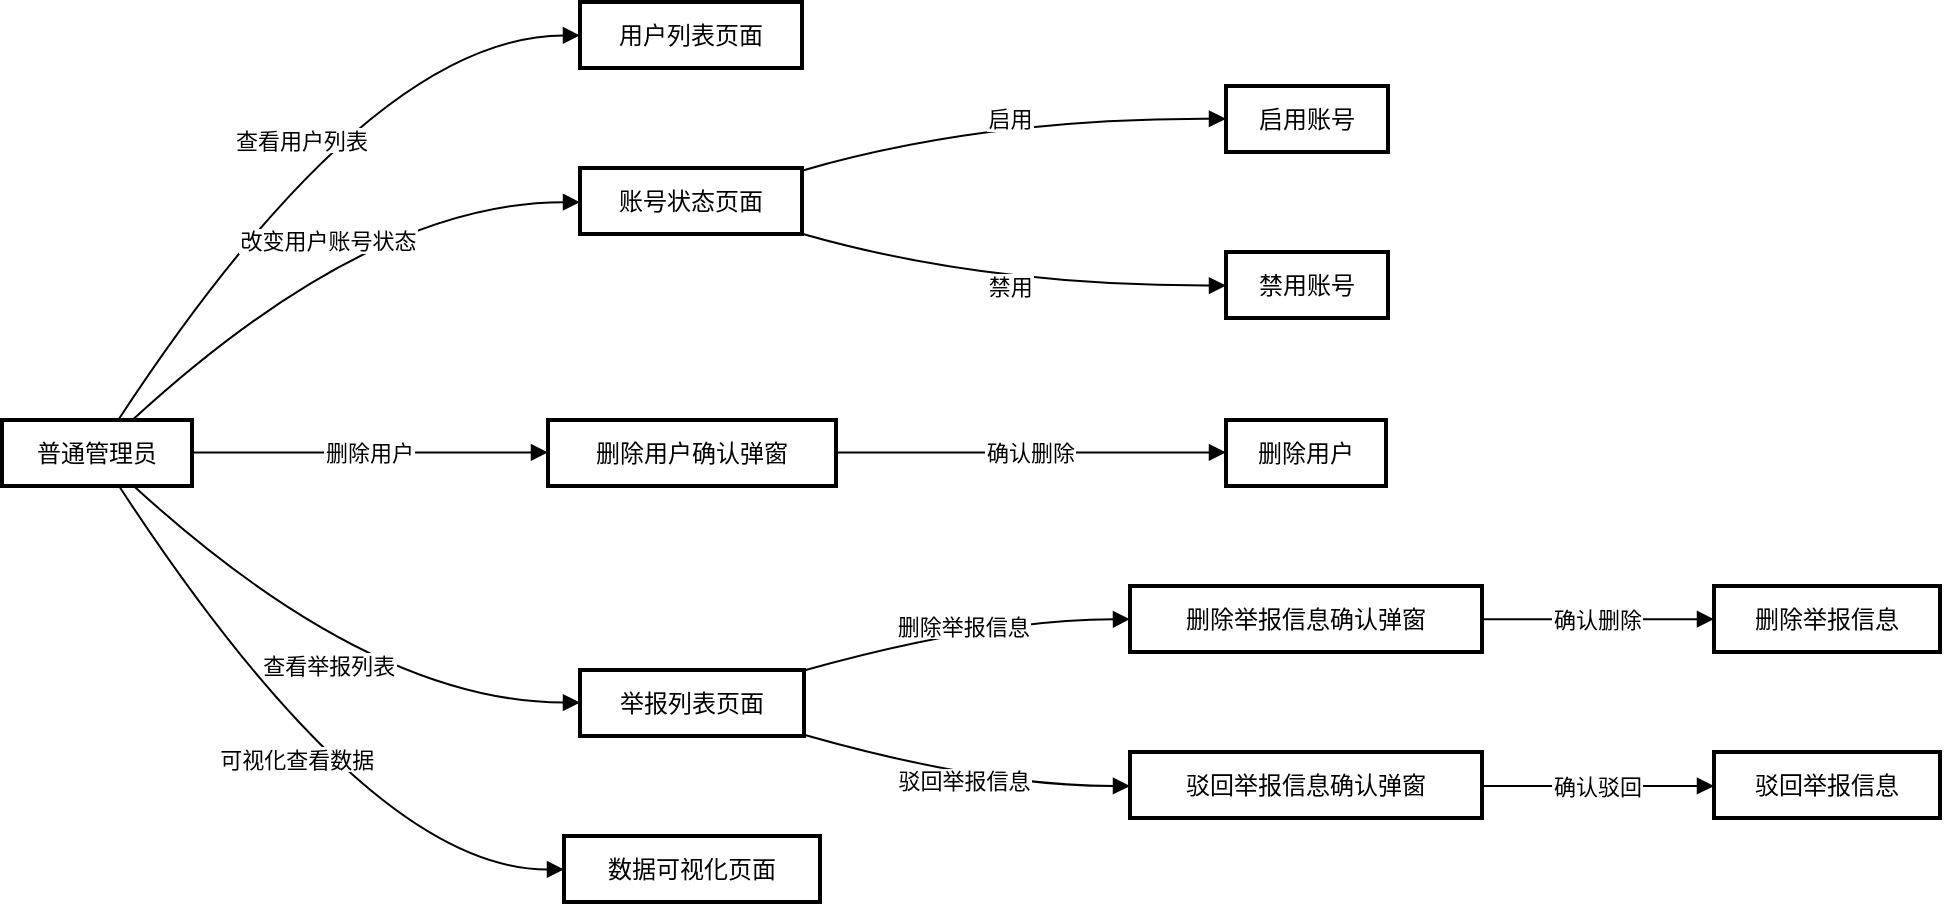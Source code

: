 <mxfile version="21.1.4" type="github">
  <diagram name="第 1 页" id="dePCIm8TlvHJUc36089S">
    <mxGraphModel>
      <root>
        <mxCell id="0" />
        <mxCell id="1" parent="0" />
        <mxCell id="2" value="普通管理员" style="whiteSpace=wrap;strokeWidth=2;" vertex="1" parent="1">
          <mxGeometry y="209" width="95" height="33" as="geometry" />
        </mxCell>
        <mxCell id="3" value="用户列表页面" style="whiteSpace=wrap;strokeWidth=2;" vertex="1" parent="1">
          <mxGeometry x="289" width="111" height="33" as="geometry" />
        </mxCell>
        <mxCell id="4" value="账号状态页面" style="whiteSpace=wrap;strokeWidth=2;" vertex="1" parent="1">
          <mxGeometry x="289" y="83" width="111" height="33" as="geometry" />
        </mxCell>
        <mxCell id="5" value="启用账号" style="whiteSpace=wrap;strokeWidth=2;" vertex="1" parent="1">
          <mxGeometry x="612" y="42" width="81" height="33" as="geometry" />
        </mxCell>
        <mxCell id="6" value="禁用账号" style="whiteSpace=wrap;strokeWidth=2;" vertex="1" parent="1">
          <mxGeometry x="612" y="125" width="81" height="33" as="geometry" />
        </mxCell>
        <mxCell id="7" value="删除用户确认弹窗" style="whiteSpace=wrap;strokeWidth=2;" vertex="1" parent="1">
          <mxGeometry x="273" y="209" width="144" height="33" as="geometry" />
        </mxCell>
        <mxCell id="8" value="删除用户" style="whiteSpace=wrap;strokeWidth=2;" vertex="1" parent="1">
          <mxGeometry x="612" y="209" width="80" height="33" as="geometry" />
        </mxCell>
        <mxCell id="9" value="举报列表页面" style="whiteSpace=wrap;strokeWidth=2;" vertex="1" parent="1">
          <mxGeometry x="289" y="334" width="112" height="33" as="geometry" />
        </mxCell>
        <mxCell id="10" value="删除举报信息确认弹窗" style="whiteSpace=wrap;strokeWidth=2;" vertex="1" parent="1">
          <mxGeometry x="564" y="292" width="176" height="33" as="geometry" />
        </mxCell>
        <mxCell id="11" value="删除举报信息" style="whiteSpace=wrap;strokeWidth=2;" vertex="1" parent="1">
          <mxGeometry x="856" y="292" width="113" height="33" as="geometry" />
        </mxCell>
        <mxCell id="12" value="驳回举报信息确认弹窗" style="whiteSpace=wrap;strokeWidth=2;" vertex="1" parent="1">
          <mxGeometry x="564" y="375" width="176" height="33" as="geometry" />
        </mxCell>
        <mxCell id="13" value="驳回举报信息" style="whiteSpace=wrap;strokeWidth=2;" vertex="1" parent="1">
          <mxGeometry x="856" y="375" width="113" height="33" as="geometry" />
        </mxCell>
        <mxCell id="14" value="数据可视化页面" style="whiteSpace=wrap;strokeWidth=2;" vertex="1" parent="1">
          <mxGeometry x="281" y="417" width="128" height="33" as="geometry" />
        </mxCell>
        <mxCell id="15" value="查看用户列表" style="curved=1;startArrow=none;endArrow=block;exitX=0.615;exitY=-0.015;entryX=0.004;entryY=0.506;" edge="1" parent="1" source="2" target="3">
          <mxGeometry relative="1" as="geometry">
            <Array as="points">
              <mxPoint x="184" y="17" />
            </Array>
          </mxGeometry>
        </mxCell>
        <mxCell id="16" value="改变用户账号状态" style="curved=1;startArrow=none;endArrow=block;exitX=0.692;exitY=-0.015;entryX=0.004;entryY=0.518;" edge="1" parent="1" source="2" target="4">
          <mxGeometry relative="1" as="geometry">
            <Array as="points">
              <mxPoint x="184" y="100" />
            </Array>
          </mxGeometry>
        </mxCell>
        <mxCell id="17" value="启用" style="curved=1;startArrow=none;endArrow=block;exitX=1.004;exitY=0.037;entryX=4.71e-8;entryY=0.497;" edge="1" parent="1" source="4" target="5">
          <mxGeometry relative="1" as="geometry">
            <Array as="points">
              <mxPoint x="491" y="58" />
            </Array>
          </mxGeometry>
        </mxCell>
        <mxCell id="18" value="禁用" style="curved=1;startArrow=none;endArrow=block;exitX=1.004;exitY=1.0;entryX=4.71e-8;entryY=0.509;" edge="1" parent="1" source="4" target="6">
          <mxGeometry relative="1" as="geometry">
            <Array as="points">
              <mxPoint x="491" y="142" />
            </Array>
          </mxGeometry>
        </mxCell>
        <mxCell id="19" value="删除用户" style="curved=1;startArrow=none;endArrow=block;exitX=1;exitY=0.491;entryX=0;entryY=0.491;" edge="1" parent="1" source="2" target="7">
          <mxGeometry relative="1" as="geometry">
            <Array as="points" />
          </mxGeometry>
        </mxCell>
        <mxCell id="20" value="确认删除" style="curved=1;startArrow=none;endArrow=block;exitX=0.999;exitY=0.491;entryX=0.005;entryY=0.491;" edge="1" parent="1" source="7" target="8">
          <mxGeometry relative="1" as="geometry">
            <Array as="points" />
          </mxGeometry>
        </mxCell>
        <mxCell id="21" value="查看举报列表" style="curved=1;startArrow=none;endArrow=block;exitX=0.692;exitY=0.997;entryX=0;entryY=0.494;" edge="1" parent="1" source="2" target="9">
          <mxGeometry relative="1" as="geometry">
            <Array as="points">
              <mxPoint x="184" y="350" />
            </Array>
          </mxGeometry>
        </mxCell>
        <mxCell id="22" value="删除举报信息" style="curved=1;startArrow=none;endArrow=block;exitX=0.998;exitY=0.009;entryX=0.002;entryY=0.503;" edge="1" parent="1" source="9" target="10">
          <mxGeometry relative="1" as="geometry">
            <Array as="points">
              <mxPoint x="491" y="309" />
            </Array>
          </mxGeometry>
        </mxCell>
        <mxCell id="23" value="确认删除" style="curved=1;startArrow=none;endArrow=block;exitX=1.001;exitY=0.503;entryX=-0.002;entryY=0.503;" edge="1" parent="1" source="10" target="11">
          <mxGeometry relative="1" as="geometry">
            <Array as="points" />
          </mxGeometry>
        </mxCell>
        <mxCell id="24" value="驳回举报信息" style="curved=1;startArrow=none;endArrow=block;exitX=0.998;exitY=0.979;entryX=0.002;entryY=0.515;" edge="1" parent="1" source="9" target="12">
          <mxGeometry relative="1" as="geometry">
            <Array as="points">
              <mxPoint x="491" y="392" />
            </Array>
          </mxGeometry>
        </mxCell>
        <mxCell id="25" value="确认驳回" style="curved=1;startArrow=none;endArrow=block;exitX=1.001;exitY=0.515;entryX=-0.002;entryY=0.515;" edge="1" parent="1" source="12" target="13">
          <mxGeometry relative="1" as="geometry">
            <Array as="points" />
          </mxGeometry>
        </mxCell>
        <mxCell id="26" value="可视化查看数据" style="curved=1;startArrow=none;endArrow=block;exitX=0.615;exitY=0.997;entryX=0;entryY=0.506;" edge="1" parent="1" source="2" target="14">
          <mxGeometry relative="1" as="geometry">
            <Array as="points">
              <mxPoint x="184" y="434" />
            </Array>
          </mxGeometry>
        </mxCell>
      </root>
    </mxGraphModel>
  </diagram>
</mxfile>
